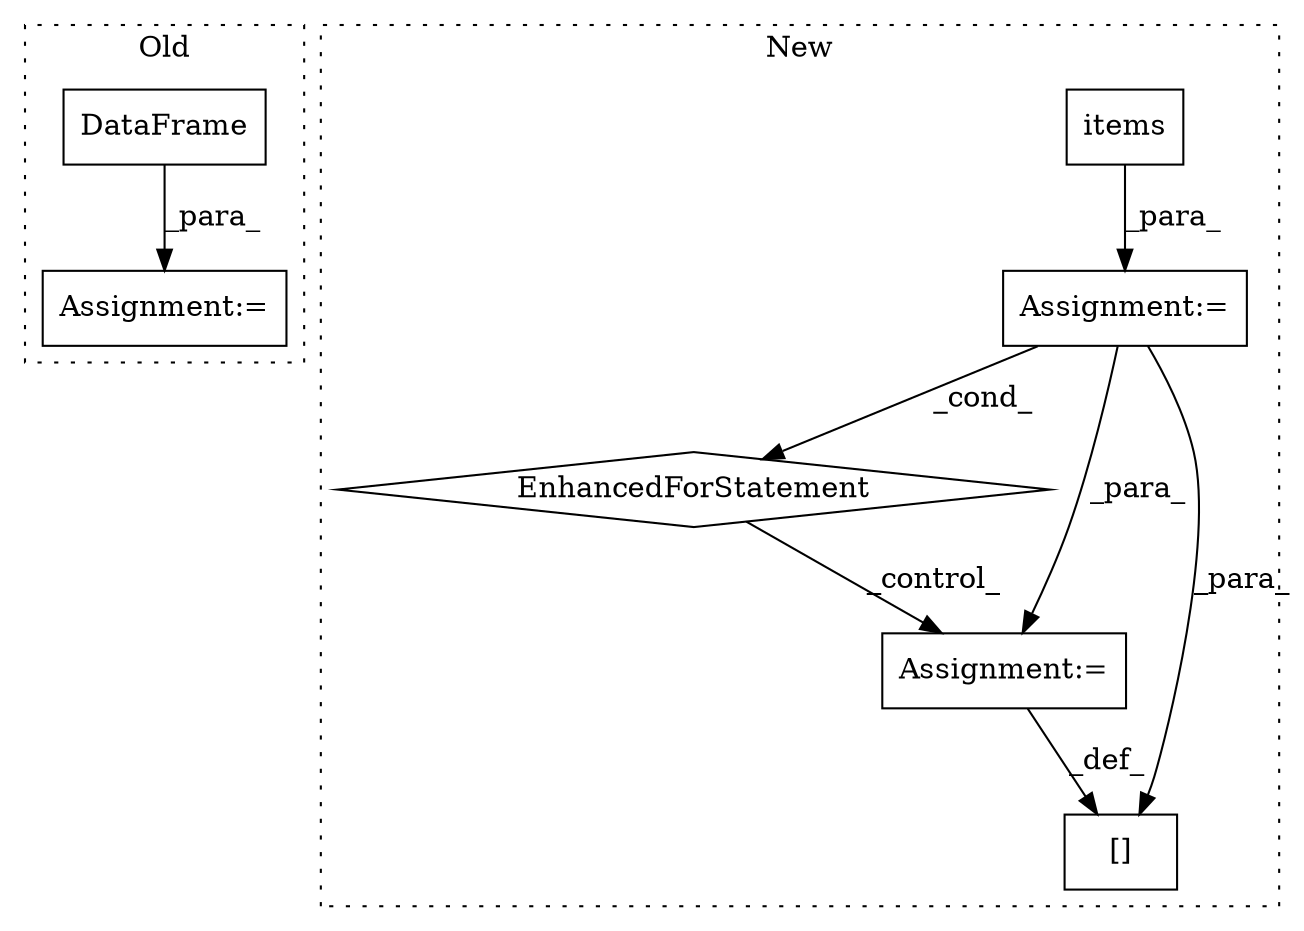 digraph G {
subgraph cluster0 {
1 [label="DataFrame" a="32" s="2075,2181" l="10,1" shape="box"];
5 [label="Assignment:=" a="7" s="2197,2404" l="53,2" shape="box"];
label = "Old";
style="dotted";
}
subgraph cluster1 {
2 [label="items" a="32" s="2354" l="7" shape="box"];
3 [label="Assignment:=" a="7" s="2150,2361" l="63,2" shape="box"];
4 [label="EnhancedForStatement" a="70" s="2150,2361" l="63,2" shape="diamond"];
6 [label="[]" a="2" s="2371,2375" l="3,1" shape="box"];
7 [label="Assignment:=" a="7" s="2376" l="1" shape="box"];
label = "New";
style="dotted";
}
1 -> 5 [label="_para_"];
2 -> 3 [label="_para_"];
3 -> 7 [label="_para_"];
3 -> 4 [label="_cond_"];
3 -> 6 [label="_para_"];
4 -> 7 [label="_control_"];
7 -> 6 [label="_def_"];
}